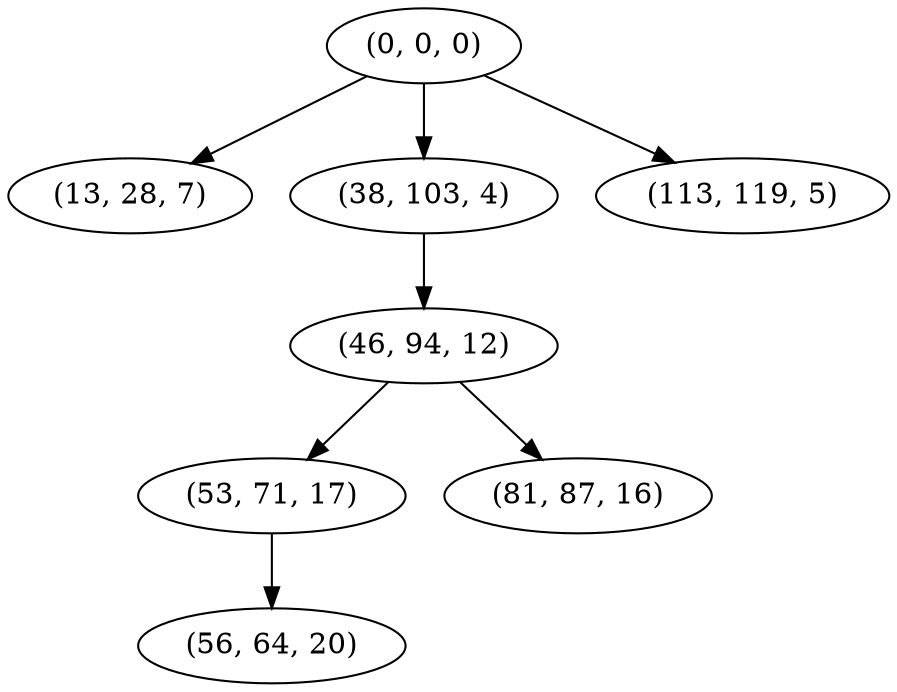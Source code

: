digraph tree {
    "(0, 0, 0)";
    "(13, 28, 7)";
    "(38, 103, 4)";
    "(46, 94, 12)";
    "(53, 71, 17)";
    "(56, 64, 20)";
    "(81, 87, 16)";
    "(113, 119, 5)";
    "(0, 0, 0)" -> "(13, 28, 7)";
    "(0, 0, 0)" -> "(38, 103, 4)";
    "(0, 0, 0)" -> "(113, 119, 5)";
    "(38, 103, 4)" -> "(46, 94, 12)";
    "(46, 94, 12)" -> "(53, 71, 17)";
    "(46, 94, 12)" -> "(81, 87, 16)";
    "(53, 71, 17)" -> "(56, 64, 20)";
}
